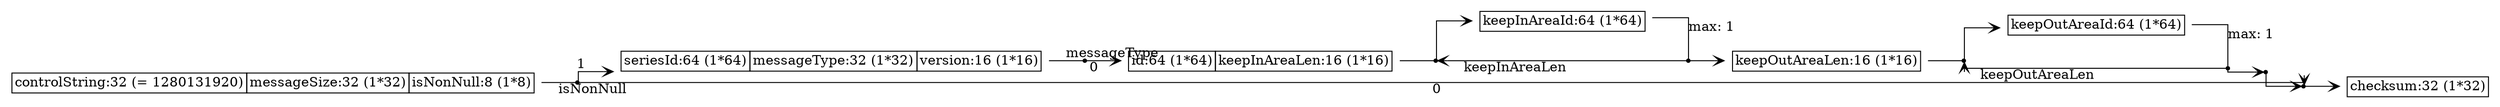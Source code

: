 digraph G {
  rankdir = LR;
  graph [splines=ortho];
  node [shape=plaintext];
  edge [arrowhead=vee];

  n0 [label=<
    <TABLE BORDER="0" CELLBORDER="1" CELLSPACING="0" TOOLTIP="LmcpObject" HREF="#">
      <TR><TD>controlString:32 (= 1280131920)</TD><TD>messageSize:32 (1*32)</TD><TD>isNonNull:8 (1*8)</TD></TR>
    </TABLE>
  >];
  n1 [shape=point];
  n2 [label=<
    <TABLE BORDER="0" CELLBORDER="1" CELLSPACING="0" TOOLTIP="LmcpObject.nonEmptyMessage" HREF="#">
      <TR><TD>seriesId:64 (1*64)</TD><TD>messageType:32 (1*32)</TD><TD>version:16 (1*16)</TD></TR>
    </TABLE>
  >];
  n3 [shape=point];
  n4 [label=<
    <TABLE BORDER="0" CELLBORDER="1" CELLSPACING="0" TOOLTIP="LmcpObject" HREF="#">
      <TR><TD>checksum:32 (1*32)</TD></TR>
    </TABLE>
  >];
  n5 [shape=point];
  n6 [label=<
    <TABLE BORDER="0" CELLBORDER="1" CELLSPACING="0" TOOLTIP="LmcpObject.nonEmptyMessage.operatingRegionPayload" HREF="#">
      <TR><TD>id:64 (1*64)</TD><TD>keepInAreaLen:16 (1*16)</TD></TR>
    </TABLE>
  >];
  n7 [shape=point];
  n8 [shape=point];
  n9 [label=<
    <TABLE BORDER="0" CELLBORDER="1" CELLSPACING="0" TOOLTIP="LmcpObject.nonEmptyMessage.operatingRegionPayload.keepInAreaId" HREF="#">
      <TR><TD>keepInAreaId:64 (1*64)</TD></TR>
    </TABLE>
  >];
  n10 [shape=point];
  n11 [label=<
    <TABLE BORDER="0" CELLBORDER="1" CELLSPACING="0" TOOLTIP="LmcpObject.nonEmptyMessage.operatingRegionPayload" HREF="#">
      <TR><TD>keepOutAreaLen:16 (1*16)</TD></TR>
    </TABLE>
  >];
  n12 [shape=point];
  n13 [label=<
    <TABLE BORDER="0" CELLBORDER="1" CELLSPACING="0" TOOLTIP="LmcpObject.nonEmptyMessage.operatingRegionPayload.keepOutAreaId" HREF="#">
      <TR><TD>keepOutAreaId:64 (1*64)</TD></TR>
    </TABLE>
  >];
  n14 [shape=point];

  n0 -> n1 [arrowhead=none, xlabel="isNonNull", tooltip="b => if (conversions.U8.toZ(b) == 0) 0 else 1", href="#"];
  n1 -> n2 [xlabel="1"];
  n3 -> n4;
  n7 -> n3;
  n1 -> n3 [xlabel="0"];
  n2 -> n5 [arrowhead=none, xlabel="messageType", tooltip="n => conversions.U32.toZ(n) match {&#013;case z\"39\" /* OPERATINGREGION is 39 in afrl/cmasi/CMASIEnum.h */ => 0&#013;case  _ => -1&#013;}", href="#"];
  n5 -> n6 [xlabel="0"];
  n10 -> n8 [xlabel="keepInAreaLen", tooltip="l => conversions.U16.toZ(l)", href="#"];
  n6 -> n8 [arrowhead=none];
  n8 -> n9;
  n10 -> n11;
  n9 -> n10 [arrowhead=none, xlabel="max: 1"];
  n11 -> n12 [arrowhead=none];
  n14 -> n12 [xlabel="keepOutAreaLen", tooltip="l => conversions.U16.toZ(l)", href="#"];
  n12 -> n13;
  n13 -> n14 [arrowhead=none, xlabel="max: 1"];
  n14 -> n7;
}